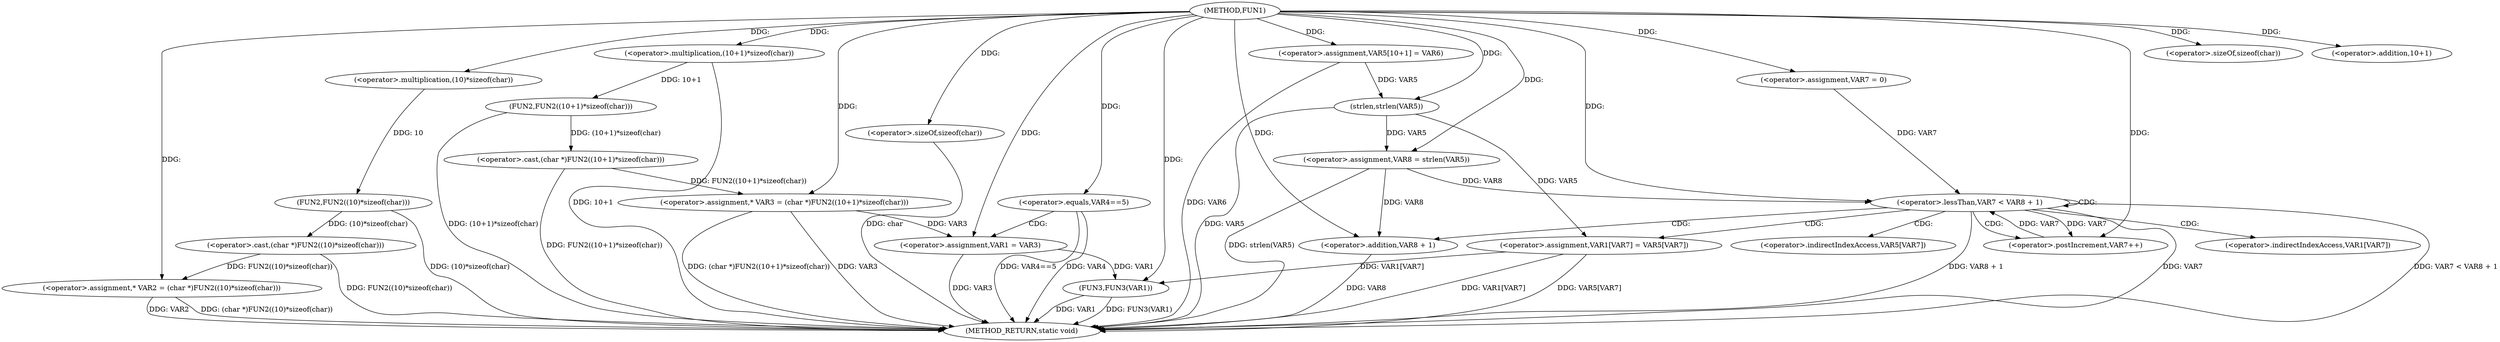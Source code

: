 digraph FUN1 {  
"1000100" [label = "(METHOD,FUN1)" ]
"1000165" [label = "(METHOD_RETURN,static void)" ]
"1000104" [label = "(<operator>.assignment,* VAR2 = (char *)FUN2((10)*sizeof(char)))" ]
"1000106" [label = "(<operator>.cast,(char *)FUN2((10)*sizeof(char)))" ]
"1000108" [label = "(FUN2,FUN2((10)*sizeof(char)))" ]
"1000109" [label = "(<operator>.multiplication,(10)*sizeof(char))" ]
"1000111" [label = "(<operator>.sizeOf,sizeof(char))" ]
"1000114" [label = "(<operator>.assignment,* VAR3 = (char *)FUN2((10+1)*sizeof(char)))" ]
"1000116" [label = "(<operator>.cast,(char *)FUN2((10+1)*sizeof(char)))" ]
"1000118" [label = "(FUN2,FUN2((10+1)*sizeof(char)))" ]
"1000119" [label = "(<operator>.multiplication,(10+1)*sizeof(char))" ]
"1000120" [label = "(<operator>.addition,10+1)" ]
"1000123" [label = "(<operator>.sizeOf,sizeof(char))" ]
"1000126" [label = "(<operator>.equals,VAR4==5)" ]
"1000130" [label = "(<operator>.assignment,VAR1 = VAR3)" ]
"1000135" [label = "(<operator>.assignment,VAR5[10+1] = VAR6)" ]
"1000140" [label = "(<operator>.assignment,VAR8 = strlen(VAR5))" ]
"1000142" [label = "(strlen,strlen(VAR5))" ]
"1000145" [label = "(<operator>.assignment,VAR7 = 0)" ]
"1000148" [label = "(<operator>.lessThan,VAR7 < VAR8 + 1)" ]
"1000150" [label = "(<operator>.addition,VAR8 + 1)" ]
"1000153" [label = "(<operator>.postIncrement,VAR7++)" ]
"1000156" [label = "(<operator>.assignment,VAR1[VAR7] = VAR5[VAR7])" ]
"1000163" [label = "(FUN3,FUN3(VAR1))" ]
"1000157" [label = "(<operator>.indirectIndexAccess,VAR1[VAR7])" ]
"1000160" [label = "(<operator>.indirectIndexAccess,VAR5[VAR7])" ]
  "1000140" -> "1000165"  [ label = "DDG: strlen(VAR5)"] 
  "1000106" -> "1000165"  [ label = "DDG: FUN2((10)*sizeof(char))"] 
  "1000150" -> "1000165"  [ label = "DDG: VAR8"] 
  "1000156" -> "1000165"  [ label = "DDG: VAR1[VAR7]"] 
  "1000104" -> "1000165"  [ label = "DDG: VAR2"] 
  "1000114" -> "1000165"  [ label = "DDG: VAR3"] 
  "1000116" -> "1000165"  [ label = "DDG: FUN2((10+1)*sizeof(char))"] 
  "1000148" -> "1000165"  [ label = "DDG: VAR8 + 1"] 
  "1000118" -> "1000165"  [ label = "DDG: (10+1)*sizeof(char)"] 
  "1000163" -> "1000165"  [ label = "DDG: FUN3(VAR1)"] 
  "1000114" -> "1000165"  [ label = "DDG: (char *)FUN2((10+1)*sizeof(char))"] 
  "1000123" -> "1000165"  [ label = "DDG: char"] 
  "1000163" -> "1000165"  [ label = "DDG: VAR1"] 
  "1000126" -> "1000165"  [ label = "DDG: VAR4==5"] 
  "1000156" -> "1000165"  [ label = "DDG: VAR5[VAR7]"] 
  "1000130" -> "1000165"  [ label = "DDG: VAR3"] 
  "1000148" -> "1000165"  [ label = "DDG: VAR7"] 
  "1000148" -> "1000165"  [ label = "DDG: VAR7 < VAR8 + 1"] 
  "1000126" -> "1000165"  [ label = "DDG: VAR4"] 
  "1000119" -> "1000165"  [ label = "DDG: 10+1"] 
  "1000142" -> "1000165"  [ label = "DDG: VAR5"] 
  "1000135" -> "1000165"  [ label = "DDG: VAR6"] 
  "1000104" -> "1000165"  [ label = "DDG: (char *)FUN2((10)*sizeof(char))"] 
  "1000108" -> "1000165"  [ label = "DDG: (10)*sizeof(char)"] 
  "1000106" -> "1000104"  [ label = "DDG: FUN2((10)*sizeof(char))"] 
  "1000100" -> "1000104"  [ label = "DDG: "] 
  "1000108" -> "1000106"  [ label = "DDG: (10)*sizeof(char)"] 
  "1000109" -> "1000108"  [ label = "DDG: 10"] 
  "1000100" -> "1000109"  [ label = "DDG: "] 
  "1000100" -> "1000111"  [ label = "DDG: "] 
  "1000116" -> "1000114"  [ label = "DDG: FUN2((10+1)*sizeof(char))"] 
  "1000100" -> "1000114"  [ label = "DDG: "] 
  "1000118" -> "1000116"  [ label = "DDG: (10+1)*sizeof(char)"] 
  "1000119" -> "1000118"  [ label = "DDG: 10+1"] 
  "1000100" -> "1000119"  [ label = "DDG: "] 
  "1000100" -> "1000120"  [ label = "DDG: "] 
  "1000100" -> "1000123"  [ label = "DDG: "] 
  "1000100" -> "1000126"  [ label = "DDG: "] 
  "1000114" -> "1000130"  [ label = "DDG: VAR3"] 
  "1000100" -> "1000130"  [ label = "DDG: "] 
  "1000100" -> "1000135"  [ label = "DDG: "] 
  "1000142" -> "1000140"  [ label = "DDG: VAR5"] 
  "1000100" -> "1000140"  [ label = "DDG: "] 
  "1000135" -> "1000142"  [ label = "DDG: VAR5"] 
  "1000100" -> "1000142"  [ label = "DDG: "] 
  "1000100" -> "1000145"  [ label = "DDG: "] 
  "1000153" -> "1000148"  [ label = "DDG: VAR7"] 
  "1000145" -> "1000148"  [ label = "DDG: VAR7"] 
  "1000100" -> "1000148"  [ label = "DDG: "] 
  "1000140" -> "1000148"  [ label = "DDG: VAR8"] 
  "1000140" -> "1000150"  [ label = "DDG: VAR8"] 
  "1000100" -> "1000150"  [ label = "DDG: "] 
  "1000148" -> "1000153"  [ label = "DDG: VAR7"] 
  "1000100" -> "1000153"  [ label = "DDG: "] 
  "1000142" -> "1000156"  [ label = "DDG: VAR5"] 
  "1000156" -> "1000163"  [ label = "DDG: VAR1[VAR7]"] 
  "1000130" -> "1000163"  [ label = "DDG: VAR1"] 
  "1000100" -> "1000163"  [ label = "DDG: "] 
  "1000126" -> "1000130"  [ label = "CDG: "] 
  "1000148" -> "1000156"  [ label = "CDG: "] 
  "1000148" -> "1000160"  [ label = "CDG: "] 
  "1000148" -> "1000153"  [ label = "CDG: "] 
  "1000148" -> "1000150"  [ label = "CDG: "] 
  "1000148" -> "1000148"  [ label = "CDG: "] 
  "1000148" -> "1000157"  [ label = "CDG: "] 
}
